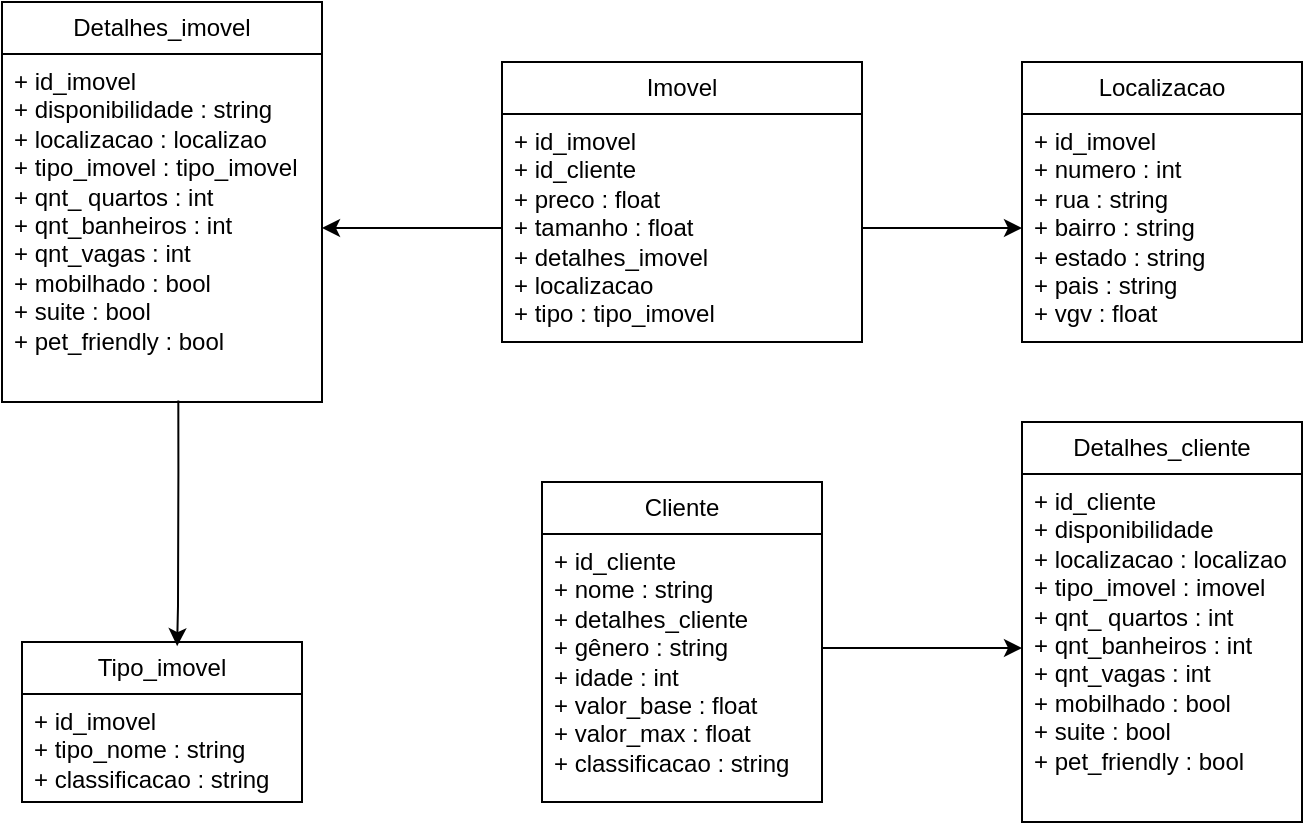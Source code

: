 <mxfile version="21.2.9" type="github">
  <diagram id="C5RBs43oDa-KdzZeNtuy" name="Page-1">
    <mxGraphModel dx="1560" dy="408" grid="1" gridSize="10" guides="1" tooltips="1" connect="1" arrows="1" fold="1" page="1" pageScale="1" pageWidth="827" pageHeight="1169" math="0" shadow="0">
      <root>
        <mxCell id="WIyWlLk6GJQsqaUBKTNV-0" />
        <mxCell id="WIyWlLk6GJQsqaUBKTNV-1" parent="WIyWlLk6GJQsqaUBKTNV-0" />
        <mxCell id="pt_M3kR0GjpwDkTq6W2H-0" value="Imovel" style="swimlane;fontStyle=0;childLayout=stackLayout;horizontal=1;startSize=26;fillColor=none;horizontalStack=0;resizeParent=1;resizeParentMax=0;resizeLast=0;collapsible=1;marginBottom=0;whiteSpace=wrap;html=1;" vertex="1" parent="WIyWlLk6GJQsqaUBKTNV-1">
          <mxGeometry x="70" y="50" width="180" height="140" as="geometry" />
        </mxCell>
        <mxCell id="pt_M3kR0GjpwDkTq6W2H-3" value="+ id_imovel&lt;br&gt;+ id_cliente&lt;br&gt;+ preco : float&lt;br&gt;+ tamanho : float&lt;br&gt;+ detalhes_imovel&lt;br&gt;+ localizacao&lt;br&gt;+ tipo : tipo_imovel" style="text;strokeColor=none;fillColor=none;align=left;verticalAlign=top;spacingLeft=4;spacingRight=4;overflow=hidden;rotatable=0;points=[[0,0.5],[1,0.5]];portConstraint=eastwest;whiteSpace=wrap;html=1;" vertex="1" parent="pt_M3kR0GjpwDkTq6W2H-0">
          <mxGeometry y="26" width="180" height="114" as="geometry" />
        </mxCell>
        <mxCell id="pt_M3kR0GjpwDkTq6W2H-5" value="Localizacao" style="swimlane;fontStyle=0;childLayout=stackLayout;horizontal=1;startSize=26;fillColor=none;horizontalStack=0;resizeParent=1;resizeParentMax=0;resizeLast=0;collapsible=1;marginBottom=0;whiteSpace=wrap;html=1;" vertex="1" parent="WIyWlLk6GJQsqaUBKTNV-1">
          <mxGeometry x="330" y="50" width="140" height="140" as="geometry">
            <mxRectangle x="260" y="50" width="100" height="30" as="alternateBounds" />
          </mxGeometry>
        </mxCell>
        <mxCell id="pt_M3kR0GjpwDkTq6W2H-6" value="+ id_imovel&lt;br&gt;+ numero : int&lt;br&gt;+ rua : string&lt;br&gt;+ bairro : string&lt;br&gt;+ estado : string&lt;br&gt;+ pais : string&lt;br&gt;+ vgv : float" style="text;strokeColor=none;fillColor=none;align=left;verticalAlign=top;spacingLeft=4;spacingRight=4;overflow=hidden;rotatable=0;points=[[0,0.5],[1,0.5]];portConstraint=eastwest;whiteSpace=wrap;html=1;" vertex="1" parent="pt_M3kR0GjpwDkTq6W2H-5">
          <mxGeometry y="26" width="140" height="114" as="geometry" />
        </mxCell>
        <mxCell id="pt_M3kR0GjpwDkTq6W2H-9" value="Tipo_imovel" style="swimlane;fontStyle=0;childLayout=stackLayout;horizontal=1;startSize=26;fillColor=none;horizontalStack=0;resizeParent=1;resizeParentMax=0;resizeLast=0;collapsible=1;marginBottom=0;whiteSpace=wrap;html=1;" vertex="1" parent="WIyWlLk6GJQsqaUBKTNV-1">
          <mxGeometry x="-170" y="340" width="140" height="80" as="geometry">
            <mxRectangle x="260" y="50" width="100" height="30" as="alternateBounds" />
          </mxGeometry>
        </mxCell>
        <mxCell id="pt_M3kR0GjpwDkTq6W2H-10" value="+ id_imovel&lt;br&gt;+ tipo_nome : string&lt;br&gt;+ classificacao : string" style="text;strokeColor=none;fillColor=none;align=left;verticalAlign=top;spacingLeft=4;spacingRight=4;overflow=hidden;rotatable=0;points=[[0,0.5],[1,0.5]];portConstraint=eastwest;whiteSpace=wrap;html=1;" vertex="1" parent="pt_M3kR0GjpwDkTq6W2H-9">
          <mxGeometry y="26" width="140" height="54" as="geometry" />
        </mxCell>
        <mxCell id="pt_M3kR0GjpwDkTq6W2H-23" value="Cliente" style="swimlane;fontStyle=0;childLayout=stackLayout;horizontal=1;startSize=26;fillColor=none;horizontalStack=0;resizeParent=1;resizeParentMax=0;resizeLast=0;collapsible=1;marginBottom=0;whiteSpace=wrap;html=1;" vertex="1" parent="WIyWlLk6GJQsqaUBKTNV-1">
          <mxGeometry x="90" y="260" width="140" height="160" as="geometry">
            <mxRectangle x="260" y="50" width="100" height="30" as="alternateBounds" />
          </mxGeometry>
        </mxCell>
        <mxCell id="pt_M3kR0GjpwDkTq6W2H-25" value="+ id_cliente&lt;br&gt;+ nome : string&lt;br&gt;+ detalhes_cliente&lt;br&gt;+ gênero : string&lt;br&gt;+ idade : int&lt;br&gt;+ valor_base : float&lt;br&gt;+ valor_max : float&lt;br&gt;+ classificacao : string" style="text;strokeColor=none;fillColor=none;align=left;verticalAlign=top;spacingLeft=4;spacingRight=4;overflow=hidden;rotatable=0;points=[[0,0.5],[1,0.5]];portConstraint=eastwest;whiteSpace=wrap;html=1;" vertex="1" parent="pt_M3kR0GjpwDkTq6W2H-23">
          <mxGeometry y="26" width="140" height="134" as="geometry" />
        </mxCell>
        <mxCell id="pt_M3kR0GjpwDkTq6W2H-30" value="Detalhes_cliente" style="swimlane;fontStyle=0;childLayout=stackLayout;horizontal=1;startSize=26;fillColor=none;horizontalStack=0;resizeParent=1;resizeParentMax=0;resizeLast=0;collapsible=1;marginBottom=0;whiteSpace=wrap;html=1;" vertex="1" parent="WIyWlLk6GJQsqaUBKTNV-1">
          <mxGeometry x="330" y="230" width="140" height="200" as="geometry">
            <mxRectangle x="260" y="50" width="100" height="30" as="alternateBounds" />
          </mxGeometry>
        </mxCell>
        <mxCell id="pt_M3kR0GjpwDkTq6W2H-31" value="+ id_cliente&lt;br&gt;+ disponibilidade&amp;nbsp;&lt;br&gt;+ localizacao : localizao&lt;br&gt;+ tipo_imovel : imovel&lt;br&gt;+ qnt_ quartos : int&lt;br&gt;+ qnt_banheiros : int&lt;br&gt;+ qnt_vagas : int&lt;br&gt;+ mobilhado : bool&lt;br&gt;+ suite : bool&lt;br&gt;+ pet_friendly : bool" style="text;strokeColor=none;fillColor=none;align=left;verticalAlign=top;spacingLeft=4;spacingRight=4;overflow=hidden;rotatable=0;points=[[0,0.5],[1,0.5]];portConstraint=eastwest;whiteSpace=wrap;html=1;" vertex="1" parent="pt_M3kR0GjpwDkTq6W2H-30">
          <mxGeometry y="26" width="140" height="174" as="geometry" />
        </mxCell>
        <mxCell id="pt_M3kR0GjpwDkTq6W2H-32" value="Detalhes_imovel" style="swimlane;fontStyle=0;childLayout=stackLayout;horizontal=1;startSize=26;fillColor=none;horizontalStack=0;resizeParent=1;resizeParentMax=0;resizeLast=0;collapsible=1;marginBottom=0;whiteSpace=wrap;html=1;" vertex="1" parent="WIyWlLk6GJQsqaUBKTNV-1">
          <mxGeometry x="-180" y="20" width="160" height="200" as="geometry">
            <mxRectangle x="260" y="50" width="100" height="30" as="alternateBounds" />
          </mxGeometry>
        </mxCell>
        <mxCell id="pt_M3kR0GjpwDkTq6W2H-33" value="+ id_imovel&lt;br&gt;+ disponibilidade : string&lt;br&gt;+ localizacao : localizao&lt;br&gt;+ tipo_imovel : tipo_imovel&lt;br&gt;+ qnt_ quartos : int&lt;br&gt;+ qnt_banheiros : int&lt;br&gt;+ qnt_vagas : int&lt;br&gt;+ mobilhado : bool&lt;br&gt;+ suite : bool&lt;br&gt;+ pet_friendly : bool" style="text;strokeColor=none;fillColor=none;align=left;verticalAlign=top;spacingLeft=4;spacingRight=4;overflow=hidden;rotatable=0;points=[[0,0.5],[1,0.5]];portConstraint=eastwest;whiteSpace=wrap;html=1;" vertex="1" parent="pt_M3kR0GjpwDkTq6W2H-32">
          <mxGeometry y="26" width="160" height="174" as="geometry" />
        </mxCell>
        <mxCell id="pt_M3kR0GjpwDkTq6W2H-37" style="edgeStyle=orthogonalEdgeStyle;rounded=0;orthogonalLoop=1;jettySize=auto;html=1;entryX=0.554;entryY=0.026;entryDx=0;entryDy=0;entryPerimeter=0;exitX=0.551;exitY=0.996;exitDx=0;exitDy=0;exitPerimeter=0;" edge="1" parent="WIyWlLk6GJQsqaUBKTNV-1" source="pt_M3kR0GjpwDkTq6W2H-33" target="pt_M3kR0GjpwDkTq6W2H-9">
          <mxGeometry relative="1" as="geometry">
            <Array as="points">
              <mxPoint x="-92" y="255" />
              <mxPoint x="-92" y="322" />
              <mxPoint x="-92" y="322" />
            </Array>
          </mxGeometry>
        </mxCell>
        <mxCell id="pt_M3kR0GjpwDkTq6W2H-44" value="" style="edgeStyle=orthogonalEdgeStyle;rounded=0;orthogonalLoop=1;jettySize=auto;html=1;" edge="1" parent="WIyWlLk6GJQsqaUBKTNV-1" source="pt_M3kR0GjpwDkTq6W2H-3" target="pt_M3kR0GjpwDkTq6W2H-6">
          <mxGeometry relative="1" as="geometry" />
        </mxCell>
        <mxCell id="pt_M3kR0GjpwDkTq6W2H-45" value="" style="edgeStyle=orthogonalEdgeStyle;rounded=0;orthogonalLoop=1;jettySize=auto;html=1;" edge="1" parent="WIyWlLk6GJQsqaUBKTNV-1" source="pt_M3kR0GjpwDkTq6W2H-3" target="pt_M3kR0GjpwDkTq6W2H-33">
          <mxGeometry relative="1" as="geometry" />
        </mxCell>
        <mxCell id="pt_M3kR0GjpwDkTq6W2H-46" value="" style="edgeStyle=orthogonalEdgeStyle;rounded=0;orthogonalLoop=1;jettySize=auto;html=1;" edge="1" parent="WIyWlLk6GJQsqaUBKTNV-1" source="pt_M3kR0GjpwDkTq6W2H-25" target="pt_M3kR0GjpwDkTq6W2H-31">
          <mxGeometry relative="1" as="geometry">
            <Array as="points">
              <mxPoint x="250" y="343" />
              <mxPoint x="250" y="343" />
            </Array>
          </mxGeometry>
        </mxCell>
      </root>
    </mxGraphModel>
  </diagram>
</mxfile>

